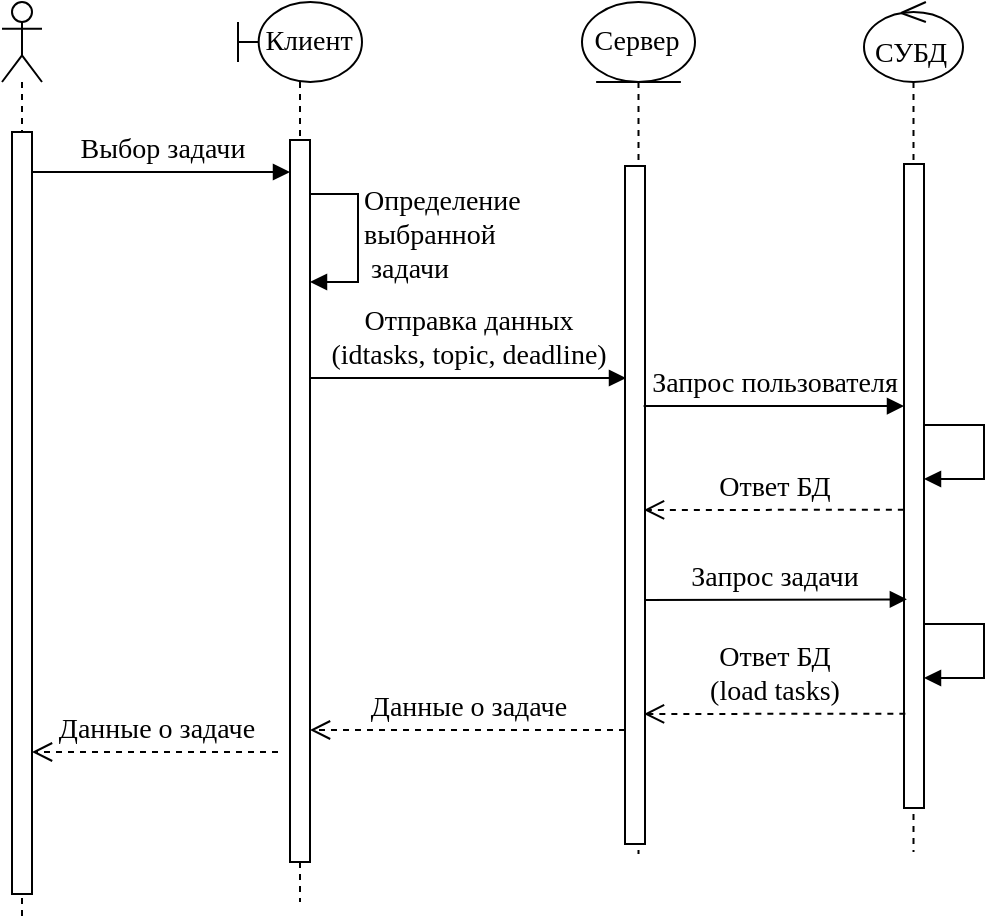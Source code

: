 <mxfile>
    <diagram id="zLryhLtJdVB0AU0xBgOR" name="Page-1">
        <mxGraphModel dx="429" dy="228" grid="0" gridSize="10" guides="1" tooltips="1" connect="1" arrows="1" fold="1" page="0" pageScale="1" pageWidth="850" pageHeight="1100" background="#ffffff" math="0" shadow="0">
            <root>
                <mxCell id="0"/>
                <mxCell id="1" parent="0"/>
                <mxCell id="2" value="" style="shape=umlLifeline;participant=umlActor;perimeter=lifelinePerimeter;whiteSpace=wrap;html=1;container=1;collapsible=0;recursiveResize=0;verticalAlign=top;spacingTop=36;outlineConnect=0;strokeColor=#000000;fillColor=#FFFFFF;" parent="1" vertex="1">
                    <mxGeometry x="127" y="104" width="20" height="459" as="geometry"/>
                </mxCell>
                <mxCell id="6" value="" style="html=1;points=[];perimeter=orthogonalPerimeter;strokeColor=#000000;fontFamily=Arial;fontColor=#000000;fillColor=#FFFFFF;" parent="2" vertex="1">
                    <mxGeometry x="5" y="65" width="10" height="381" as="geometry"/>
                </mxCell>
                <mxCell id="3" value="" style="shape=umlLifeline;participant=umlBoundary;perimeter=lifelinePerimeter;whiteSpace=wrap;html=1;container=1;collapsible=0;recursiveResize=0;verticalAlign=top;spacingTop=36;outlineConnect=0;strokeColor=#000000;fillColor=#FFFFFF;" parent="1" vertex="1">
                    <mxGeometry x="245" y="104" width="62" height="450" as="geometry"/>
                </mxCell>
                <mxCell id="7" value="" style="html=1;points=[];perimeter=orthogonalPerimeter;strokeColor=#000000;fontFamily=Arial;fontColor=#000000;fillColor=#FFFFFF;" parent="3" vertex="1">
                    <mxGeometry x="26" y="69" width="10" height="361" as="geometry"/>
                </mxCell>
                <mxCell id="22" value="Клиент" style="text;html=1;align=center;verticalAlign=middle;resizable=0;points=[];autosize=1;strokeColor=none;fillColor=none;fontSize=14;fontFamily=Times New Roman;fontColor=#000000;" parent="3" vertex="1">
                    <mxGeometry x="4" y="5" width="62" height="29" as="geometry"/>
                </mxCell>
                <mxCell id="4" value="" style="shape=umlLifeline;participant=umlEntity;perimeter=lifelinePerimeter;whiteSpace=wrap;html=1;container=1;collapsible=0;recursiveResize=0;verticalAlign=top;spacingTop=36;outlineConnect=0;strokeColor=#000000;fillColor=#FFFFFF;fontFamily=Times New Roman;fontSize=14;" parent="1" vertex="1">
                    <mxGeometry x="417" y="104" width="56.5" height="426" as="geometry"/>
                </mxCell>
                <mxCell id="11" value="" style="html=1;points=[];perimeter=orthogonalPerimeter;strokeColor=#000000;fontFamily=Arial;fontSize=7;fontColor=#000000;fillColor=#FFFFFF;" parent="4" vertex="1">
                    <mxGeometry x="21.5" y="82" width="10" height="339" as="geometry"/>
                </mxCell>
                <mxCell id="23" value="Сервер" style="text;html=1;align=center;verticalAlign=middle;resizable=0;points=[];autosize=1;strokeColor=none;fillColor=none;fontSize=14;fontFamily=Times New Roman;fontColor=#000000;" parent="4" vertex="1">
                    <mxGeometry x="-3.5" y="5" width="60" height="29" as="geometry"/>
                </mxCell>
                <mxCell id="5" value="" style="shape=umlLifeline;participant=umlControl;perimeter=lifelinePerimeter;whiteSpace=wrap;html=1;container=1;collapsible=0;recursiveResize=0;verticalAlign=top;spacingTop=36;outlineConnect=0;strokeColor=#000000;fillColor=#FFFFFF;fontFamily=Times New Roman;fontSize=14;" parent="1" vertex="1">
                    <mxGeometry x="558" y="104" width="49.5" height="425" as="geometry"/>
                </mxCell>
                <mxCell id="13" value="" style="html=1;points=[];perimeter=orthogonalPerimeter;strokeColor=#000000;fontFamily=Arial;fontSize=7;fontColor=#000000;fillColor=#FFFFFF;" parent="5" vertex="1">
                    <mxGeometry x="20" y="81" width="10" height="322" as="geometry"/>
                </mxCell>
                <mxCell id="24" value="СУБД" style="text;html=1;align=center;verticalAlign=middle;resizable=0;points=[];autosize=1;strokeColor=none;fillColor=none;fontSize=14;fontFamily=Times New Roman;fontColor=#000000;" parent="5" vertex="1">
                    <mxGeometry x="-4.5" y="11" width="54" height="29" as="geometry"/>
                </mxCell>
                <mxCell id="8" value="&lt;font style=&quot;font-size: 14px;&quot; face=&quot;Times New Roman&quot;&gt;Выбор задачи&lt;/font&gt;" style="html=1;verticalAlign=bottom;endArrow=block;fontFamily=Arial;fontColor=#000000;strokeColor=#000000;labelBackgroundColor=none;fontSize=7;" parent="1" target="7" edge="1">
                    <mxGeometry width="80" relative="1" as="geometry">
                        <mxPoint x="142" y="189" as="sourcePoint"/>
                        <mxPoint x="222" y="189" as="targetPoint"/>
                    </mxGeometry>
                </mxCell>
                <mxCell id="10" value="Определение&lt;br style=&quot;font-size: 14px;&quot;&gt;выбранной&lt;br style=&quot;font-size: 14px;&quot;&gt;&amp;nbsp;задачи" style="edgeStyle=orthogonalEdgeStyle;align=left;spacingLeft=2;endArrow=block;rounded=0;labelBackgroundColor=none;strokeColor=#000000;fontFamily=Times New Roman;fontColor=#000000;spacing=1;html=1;fontSize=14;" parent="1" target="7" edge="1">
                    <mxGeometry x="-0.032" relative="1" as="geometry">
                        <mxPoint x="281" y="200" as="sourcePoint"/>
                        <Array as="points">
                            <mxPoint x="305" y="200"/>
                            <mxPoint x="305" y="244"/>
                        </Array>
                        <mxPoint x="280" y="220" as="targetPoint"/>
                        <mxPoint as="offset"/>
                    </mxGeometry>
                </mxCell>
                <mxCell id="12" value="Отправка данных&lt;br style=&quot;font-size: 14px;&quot;&gt;(idtasks, topic, deadline)" style="html=1;verticalAlign=bottom;endArrow=block;fontFamily=Times New Roman;fontColor=#000000;strokeColor=#000000;labelBackgroundColor=none;fontSize=14;" parent="1" edge="1">
                    <mxGeometry width="80" relative="1" as="geometry">
                        <mxPoint x="281.0" y="292" as="sourcePoint"/>
                        <mxPoint x="439" y="292" as="targetPoint"/>
                    </mxGeometry>
                </mxCell>
                <mxCell id="14" value="Запрос пользователя" style="html=1;verticalAlign=bottom;endArrow=block;fontFamily=Times New Roman;fontColor=#000000;strokeColor=#000000;labelBackgroundColor=none;fontSize=14;exitX=0.932;exitY=0.354;exitDx=0;exitDy=0;exitPerimeter=0;" parent="1" source="11" target="13" edge="1">
                    <mxGeometry width="80" relative="1" as="geometry">
                        <mxPoint x="457" y="306" as="sourcePoint"/>
                        <mxPoint x="570" y="306" as="targetPoint"/>
                    </mxGeometry>
                </mxCell>
                <mxCell id="15" value="Ответ БД" style="html=1;verticalAlign=bottom;endArrow=open;dashed=1;endSize=8;labelBackgroundColor=none;strokeColor=#000000;fontFamily=Times New Roman;fontSize=14;fontColor=#000000;exitX=-0.007;exitY=0.512;exitDx=0;exitDy=0;exitPerimeter=0;" parent="1" edge="1">
                    <mxGeometry relative="1" as="geometry">
                        <mxPoint x="577.93" y="357.864" as="sourcePoint"/>
                        <mxPoint x="448" y="358" as="targetPoint"/>
                    </mxGeometry>
                </mxCell>
                <mxCell id="16" value="Запрос задачи" style="html=1;verticalAlign=bottom;endArrow=block;fontFamily=Times New Roman;fontColor=#000000;strokeColor=#000000;labelBackgroundColor=none;fontSize=14;entryX=0.144;entryY=0.676;entryDx=0;entryDy=0;entryPerimeter=0;" parent="1" target="13" edge="1">
                    <mxGeometry width="80" relative="1" as="geometry">
                        <mxPoint x="448" y="403" as="sourcePoint"/>
                        <mxPoint x="569" y="403" as="targetPoint"/>
                    </mxGeometry>
                </mxCell>
                <mxCell id="17" value="Ответ БД&lt;br style=&quot;font-size: 14px;&quot;&gt;(load tasks)" style="html=1;verticalAlign=bottom;endArrow=open;dashed=1;endSize=8;labelBackgroundColor=none;strokeColor=#000000;fontFamily=Times New Roman;fontSize=14;fontColor=#000000;exitX=0.068;exitY=0.838;exitDx=0;exitDy=0;exitPerimeter=0;" parent="1" edge="1">
                    <mxGeometry relative="1" as="geometry">
                        <mxPoint x="578.68" y="459.836" as="sourcePoint"/>
                        <mxPoint x="448" y="460" as="targetPoint"/>
                    </mxGeometry>
                </mxCell>
                <mxCell id="18" value="" style="edgeStyle=orthogonalEdgeStyle;align=left;spacingLeft=2;endArrow=block;rounded=0;labelBackgroundColor=none;strokeColor=#000000;fontFamily=Arial;fontColor=#000000;spacing=1;html=1;fontSize=7;" parent="1" edge="1">
                    <mxGeometry x="-0.032" relative="1" as="geometry">
                        <mxPoint x="588" y="315.5" as="sourcePoint"/>
                        <Array as="points">
                            <mxPoint x="618" y="315.5"/>
                            <mxPoint x="618" y="342.5"/>
                        </Array>
                        <mxPoint x="588" y="342.5" as="targetPoint"/>
                        <mxPoint as="offset"/>
                    </mxGeometry>
                </mxCell>
                <mxCell id="19" value="" style="edgeStyle=orthogonalEdgeStyle;align=left;spacingLeft=2;endArrow=block;rounded=0;labelBackgroundColor=none;strokeColor=#000000;fontFamily=Arial;fontColor=#000000;spacing=1;html=1;fontSize=7;" parent="1" edge="1">
                    <mxGeometry x="-0.032" relative="1" as="geometry">
                        <mxPoint x="588" y="415" as="sourcePoint"/>
                        <Array as="points">
                            <mxPoint x="618" y="415"/>
                            <mxPoint x="618" y="442"/>
                        </Array>
                        <mxPoint x="588" y="442.0" as="targetPoint"/>
                        <mxPoint as="offset"/>
                    </mxGeometry>
                </mxCell>
                <mxCell id="20" value="Данные о задаче" style="html=1;verticalAlign=bottom;endArrow=open;dashed=1;endSize=8;labelBackgroundColor=none;strokeColor=#000000;fontFamily=Times New Roman;fontSize=14;fontColor=#000000;" parent="1" source="11" edge="1">
                    <mxGeometry relative="1" as="geometry">
                        <mxPoint x="399" y="468" as="sourcePoint"/>
                        <mxPoint x="281" y="468" as="targetPoint"/>
                    </mxGeometry>
                </mxCell>
                <mxCell id="21" value="Данные о задаче" style="html=1;verticalAlign=bottom;endArrow=open;dashed=1;endSize=8;labelBackgroundColor=none;strokeColor=#000000;fontFamily=Times New Roman;fontSize=14;fontColor=#000000;" parent="1" edge="1">
                    <mxGeometry relative="1" as="geometry">
                        <mxPoint x="265" y="479" as="sourcePoint"/>
                        <mxPoint x="142" y="479" as="targetPoint"/>
                    </mxGeometry>
                </mxCell>
            </root>
        </mxGraphModel>
    </diagram>
</mxfile>